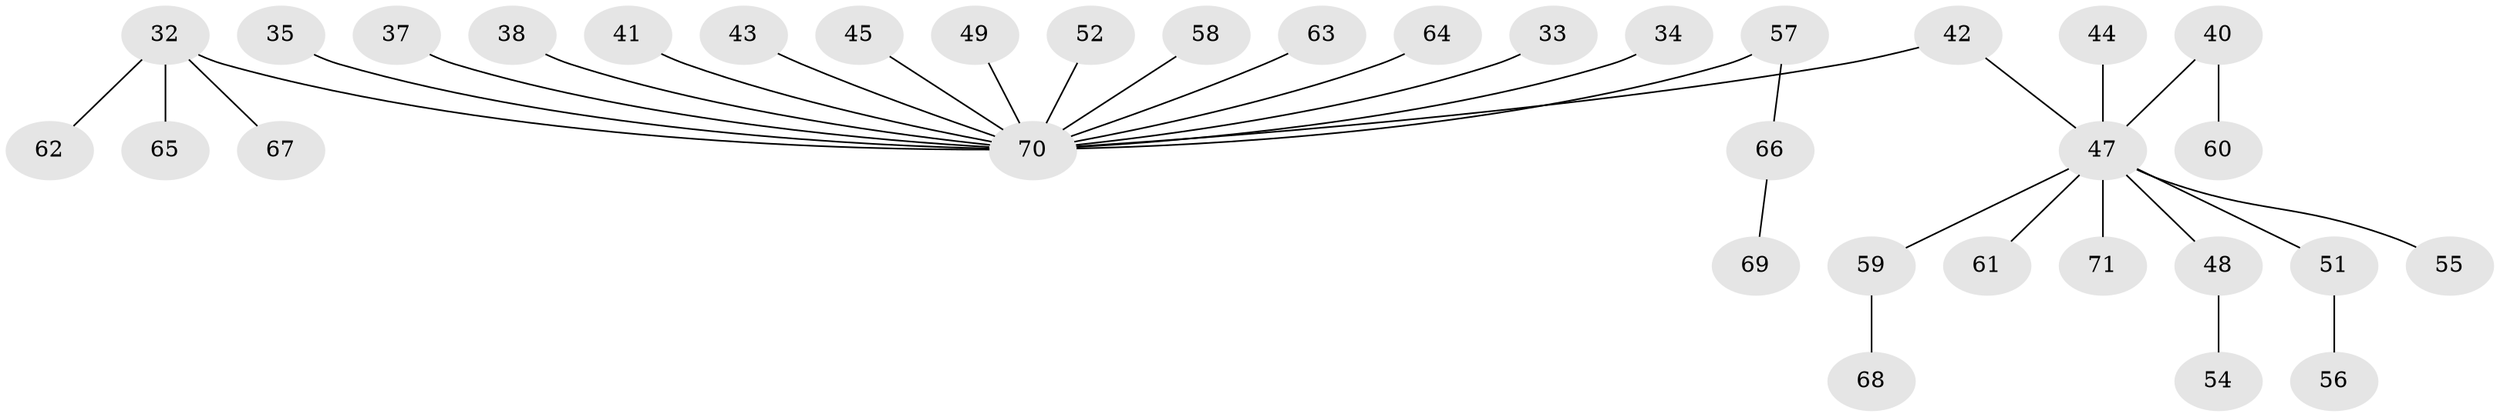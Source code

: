 // original degree distribution, {3: 0.15492957746478872, 2: 0.2535211267605634, 8: 0.014084507042253521, 5: 0.056338028169014086, 1: 0.49295774647887325, 4: 0.028169014084507043}
// Generated by graph-tools (version 1.1) at 2025/55/03/04/25 21:55:57]
// undirected, 35 vertices, 34 edges
graph export_dot {
graph [start="1"]
  node [color=gray90,style=filled];
  32 [super="+13+19"];
  33;
  34;
  35 [super="+24"];
  37;
  38;
  40 [super="+26"];
  41;
  42 [super="+20+39+36"];
  43;
  44 [super="+11"];
  45;
  47 [super="+23+14+10+17"];
  48 [super="+29"];
  49;
  51;
  52;
  54;
  55;
  56;
  57;
  58;
  59 [super="+46"];
  60;
  61 [super="+25"];
  62;
  63;
  64;
  65;
  66;
  67;
  68;
  69;
  70 [super="+21+53+27+28"];
  71;
  32 -- 62;
  32 -- 65;
  32 -- 67;
  32 -- 70;
  33 -- 70;
  34 -- 70;
  35 -- 70;
  37 -- 70;
  38 -- 70;
  40 -- 60;
  40 -- 47;
  41 -- 70;
  42 -- 47;
  42 -- 70;
  43 -- 70;
  44 -- 47;
  45 -- 70;
  47 -- 51;
  47 -- 71;
  47 -- 55;
  47 -- 59;
  47 -- 61;
  47 -- 48;
  48 -- 54;
  49 -- 70;
  51 -- 56;
  52 -- 70;
  57 -- 66;
  57 -- 70;
  58 -- 70;
  59 -- 68;
  63 -- 70;
  64 -- 70;
  66 -- 69;
}
